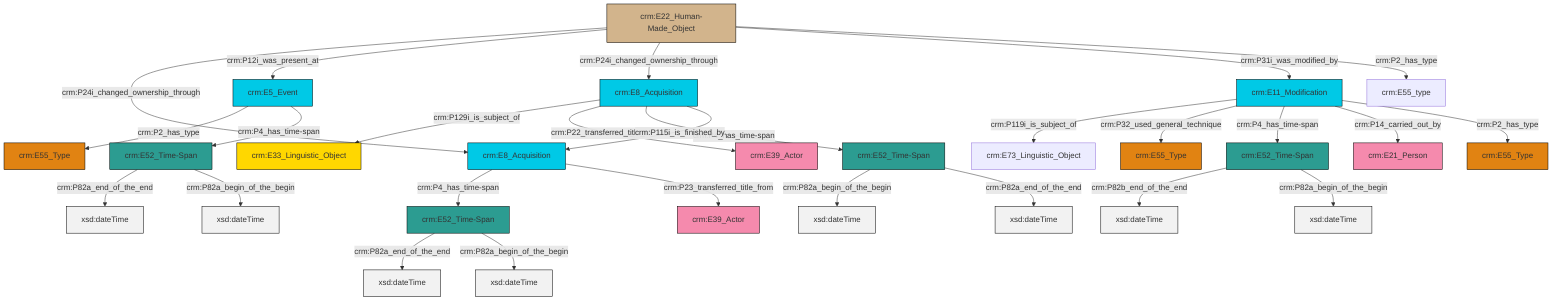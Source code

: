 graph TD
classDef Literal fill:#f2f2f2,stroke:#000000;
classDef CRM_Entity fill:#FFFFFF,stroke:#000000;
classDef Temporal_Entity fill:#00C9E6, stroke:#000000;
classDef Type fill:#E18312, stroke:#000000;
classDef Time-Span fill:#2C9C91, stroke:#000000;
classDef Appellation fill:#FFEB7F, stroke:#000000;
classDef Place fill:#008836, stroke:#000000;
classDef Persistent_Item fill:#B266B2, stroke:#000000;
classDef Conceptual_Object fill:#FFD700, stroke:#000000;
classDef Physical_Thing fill:#D2B48C, stroke:#000000;
classDef Actor fill:#f58aad, stroke:#000000;
classDef PC_Classes fill:#4ce600, stroke:#000000;
classDef Multi fill:#cccccc,stroke:#000000;

2["crm:E11_Modification"]:::Temporal_Entity -->|crm:P119i_is_subject_of| 3["crm:E73_Linguistic_Object"]:::Default
4["crm:E52_Time-Span"]:::Time-Span -->|crm:P82a_end_of_the_end| 5[xsd:dateTime]:::Literal
6["crm:E8_Acquisition"]:::Temporal_Entity -->|crm:P129i_is_subject_of| 7["crm:E33_Linguistic_Object"]:::Conceptual_Object
8["crm:E22_Human-Made_Object"]:::Physical_Thing -->|crm:P24i_changed_ownership_through| 9["crm:E8_Acquisition"]:::Temporal_Entity
10["crm:E5_Event"]:::Temporal_Entity -->|crm:P2_has_type| 11["crm:E55_Type"]:::Type
0["crm:E52_Time-Span"]:::Time-Span -->|crm:P82b_end_of_the_end| 13[xsd:dateTime]:::Literal
16["crm:E52_Time-Span"]:::Time-Span -->|crm:P82a_begin_of_the_begin| 18[xsd:dateTime]:::Literal
4["crm:E52_Time-Span"]:::Time-Span -->|crm:P82a_begin_of_the_begin| 19[xsd:dateTime]:::Literal
9["crm:E8_Acquisition"]:::Temporal_Entity -->|crm:P4_has_time-span| 20["crm:E52_Time-Span"]:::Time-Span
2["crm:E11_Modification"]:::Temporal_Entity -->|crm:P32_used_general_technique| 23["crm:E55_Type"]:::Type
2["crm:E11_Modification"]:::Temporal_Entity -->|crm:P4_has_time-span| 0["crm:E52_Time-Span"]:::Time-Span
8["crm:E22_Human-Made_Object"]:::Physical_Thing -->|crm:P12i_was_present_at| 10["crm:E5_Event"]:::Temporal_Entity
8["crm:E22_Human-Made_Object"]:::Physical_Thing -->|crm:P24i_changed_ownership_through| 6["crm:E8_Acquisition"]:::Temporal_Entity
8["crm:E22_Human-Made_Object"]:::Physical_Thing -->|crm:P31i_was_modified_by| 2["crm:E11_Modification"]:::Temporal_Entity
2["crm:E11_Modification"]:::Temporal_Entity -->|crm:P14_carried_out_by| 25["crm:E21_Person"]:::Actor
8["crm:E22_Human-Made_Object"]:::Physical_Thing -->|crm:P2_has_type| 26["crm:E55_type"]:::Default
6["crm:E8_Acquisition"]:::Temporal_Entity -->|crm:P22_transferred_title_to| 30["crm:E39_Actor"]:::Actor
16["crm:E52_Time-Span"]:::Time-Span -->|crm:P82a_end_of_the_end| 32[xsd:dateTime]:::Literal
10["crm:E5_Event"]:::Temporal_Entity -->|crm:P4_has_time-span| 4["crm:E52_Time-Span"]:::Time-Span
6["crm:E8_Acquisition"]:::Temporal_Entity -->|crm:P4_has_time-span| 16["crm:E52_Time-Span"]:::Time-Span
0["crm:E52_Time-Span"]:::Time-Span -->|crm:P82a_begin_of_the_begin| 34[xsd:dateTime]:::Literal
20["crm:E52_Time-Span"]:::Time-Span -->|crm:P82a_end_of_the_end| 35[xsd:dateTime]:::Literal
6["crm:E8_Acquisition"]:::Temporal_Entity -->|crm:P115i_is_finished_by| 9["crm:E8_Acquisition"]:::Temporal_Entity
2["crm:E11_Modification"]:::Temporal_Entity -->|crm:P2_has_type| 21["crm:E55_Type"]:::Type
9["crm:E8_Acquisition"]:::Temporal_Entity -->|crm:P23_transferred_title_from| 37["crm:E39_Actor"]:::Actor
20["crm:E52_Time-Span"]:::Time-Span -->|crm:P82a_begin_of_the_begin| 43[xsd:dateTime]:::Literal